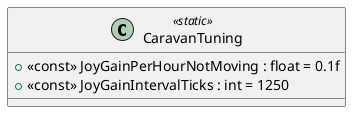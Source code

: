 @startuml
class CaravanTuning <<static>> {
    + <<const>> JoyGainPerHourNotMoving : float = 0.1f
    + <<const>> JoyGainIntervalTicks : int = 1250
}
@enduml
